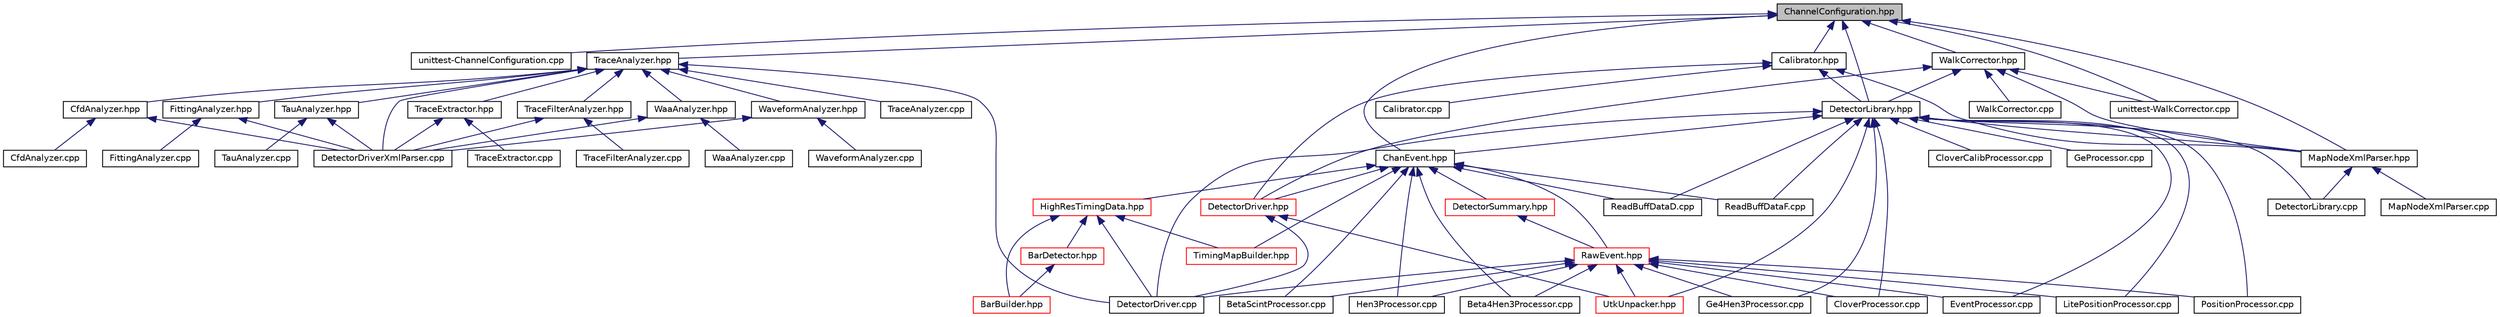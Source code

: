 digraph "ChannelConfiguration.hpp"
{
  edge [fontname="Helvetica",fontsize="10",labelfontname="Helvetica",labelfontsize="10"];
  node [fontname="Helvetica",fontsize="10",shape=record];
  Node1 [label="ChannelConfiguration.hpp",height=0.2,width=0.4,color="black", fillcolor="grey75", style="filled", fontcolor="black"];
  Node1 -> Node2 [dir="back",color="midnightblue",fontsize="10",style="solid",fontname="Helvetica"];
  Node2 [label="unittest-ChannelConfiguration.cpp",height=0.2,width=0.4,color="black", fillcolor="white", style="filled",URL="$d0/d21/unittest-_channel_configuration_8cpp.html",tooltip="Program that will test functionality of ChannelConfiguration. "];
  Node1 -> Node3 [dir="back",color="midnightblue",fontsize="10",style="solid",fontname="Helvetica"];
  Node3 [label="TraceAnalyzer.hpp",height=0.2,width=0.4,color="black", fillcolor="white", style="filled",URL="$dd/d01/_trace_analyzer_8hpp.html",tooltip="Header file for the TraceAnalyzer class. "];
  Node3 -> Node4 [dir="back",color="midnightblue",fontsize="10",style="solid",fontname="Helvetica"];
  Node4 [label="CfdAnalyzer.hpp",height=0.2,width=0.4,color="black", fillcolor="white", style="filled",URL="$dd/deb/_cfd_analyzer_8hpp.html",tooltip="Class to use Cfd on traces. "];
  Node4 -> Node5 [dir="back",color="midnightblue",fontsize="10",style="solid",fontname="Helvetica"];
  Node5 [label="CfdAnalyzer.cpp",height=0.2,width=0.4,color="black", fillcolor="white", style="filled",URL="$db/d3f/_cfd_analyzer_8cpp.html",tooltip="Uses a Digital CFD to obtain waveform phases. "];
  Node4 -> Node6 [dir="back",color="midnightblue",fontsize="10",style="solid",fontname="Helvetica"];
  Node6 [label="DetectorDriverXmlParser.cpp",height=0.2,width=0.4,color="black", fillcolor="white", style="filled",URL="$dc/d67/_detector_driver_xml_parser_8cpp.html",tooltip="Class to parse the DetectorDriver node. "];
  Node3 -> Node7 [dir="back",color="midnightblue",fontsize="10",style="solid",fontname="Helvetica"];
  Node7 [label="FittingAnalyzer.hpp",height=0.2,width=0.4,color="black", fillcolor="white", style="filled",URL="$de/dfa/_fitting_analyzer_8hpp.html",tooltip="Class to fit functions to waveforms. "];
  Node7 -> Node8 [dir="back",color="midnightblue",fontsize="10",style="solid",fontname="Helvetica"];
  Node8 [label="FittingAnalyzer.cpp",height=0.2,width=0.4,color="black", fillcolor="white", style="filled",URL="$dc/d87/_fitting_analyzer_8cpp.html",tooltip="Uses a chi^2 minimization to fit waveforms. "];
  Node7 -> Node6 [dir="back",color="midnightblue",fontsize="10",style="solid",fontname="Helvetica"];
  Node3 -> Node9 [dir="back",color="midnightblue",fontsize="10",style="solid",fontname="Helvetica"];
  Node9 [label="TauAnalyzer.hpp",height=0.2,width=0.4,color="black", fillcolor="white", style="filled",URL="$db/db7/_tau_analyzer_8hpp.html",tooltip="A trace analyzer which determines the decay time constant of traces. "];
  Node9 -> Node10 [dir="back",color="midnightblue",fontsize="10",style="solid",fontname="Helvetica"];
  Node10 [label="TauAnalyzer.cpp",height=0.2,width=0.4,color="black", fillcolor="white", style="filled",URL="$d2/dce/_tau_analyzer_8cpp.html",tooltip="Implements the determination of the decay constants for a trace. "];
  Node9 -> Node6 [dir="back",color="midnightblue",fontsize="10",style="solid",fontname="Helvetica"];
  Node3 -> Node11 [dir="back",color="midnightblue",fontsize="10",style="solid",fontname="Helvetica"];
  Node11 [label="TraceExtractor.hpp",height=0.2,width=0.4,color="black", fillcolor="white", style="filled",URL="$d7/d3f/_trace_extractor_8hpp.html",tooltip="Header file for the TraceExtractor class. "];
  Node11 -> Node12 [dir="back",color="midnightblue",fontsize="10",style="solid",fontname="Helvetica"];
  Node12 [label="TraceExtractor.cpp",height=0.2,width=0.4,color="black", fillcolor="white", style="filled",URL="$d5/de5/_trace_extractor_8cpp.html",tooltip="Extract traces for a specific type and subtype. "];
  Node11 -> Node6 [dir="back",color="midnightblue",fontsize="10",style="solid",fontname="Helvetica"];
  Node3 -> Node13 [dir="back",color="midnightblue",fontsize="10",style="solid",fontname="Helvetica"];
  Node13 [label="TraceFilterAnalyzer.hpp",height=0.2,width=0.4,color="black", fillcolor="white", style="filled",URL="$d2/d6c/_trace_filter_analyzer_8hpp.html",tooltip="Declaration of analysis class which does the filtering of traces. "];
  Node13 -> Node14 [dir="back",color="midnightblue",fontsize="10",style="solid",fontname="Helvetica"];
  Node14 [label="TraceFilterAnalyzer.cpp",height=0.2,width=0.4,color="black", fillcolor="white", style="filled",URL="$d7/d16/_trace_filter_analyzer_8cpp.html",tooltip="Implements the analysis of traces using trapezoidal filters. "];
  Node13 -> Node6 [dir="back",color="midnightblue",fontsize="10",style="solid",fontname="Helvetica"];
  Node3 -> Node15 [dir="back",color="midnightblue",fontsize="10",style="solid",fontname="Helvetica"];
  Node15 [label="WaaAnalyzer.hpp",height=0.2,width=0.4,color="black", fillcolor="white", style="filled",URL="$d8/d6a/_waa_analyzer_8hpp.html",tooltip="Class to perform Weighted Average algorithm on waveforms. "];
  Node15 -> Node16 [dir="back",color="midnightblue",fontsize="10",style="solid",fontname="Helvetica"];
  Node16 [label="WaaAnalyzer.cpp",height=0.2,width=0.4,color="black", fillcolor="white", style="filled",URL="$d0/d52/_waa_analyzer_8cpp.html",tooltip="Obtains the phase of a waveform using a weighted average algorithm. "];
  Node15 -> Node6 [dir="back",color="midnightblue",fontsize="10",style="solid",fontname="Helvetica"];
  Node3 -> Node17 [dir="back",color="midnightblue",fontsize="10",style="solid",fontname="Helvetica"];
  Node17 [label="WaveformAnalyzer.hpp",height=0.2,width=0.4,color="black", fillcolor="white", style="filled",URL="$d2/db8/_waveform_analyzer_8hpp.html",tooltip="Class to analyze traces. "];
  Node17 -> Node18 [dir="back",color="midnightblue",fontsize="10",style="solid",fontname="Helvetica"];
  Node18 [label="WaveformAnalyzer.cpp",height=0.2,width=0.4,color="black", fillcolor="white", style="filled",URL="$dc/dce/_waveform_analyzer_8cpp.html",tooltip="Preliminary waveform analysis. "];
  Node17 -> Node6 [dir="back",color="midnightblue",fontsize="10",style="solid",fontname="Helvetica"];
  Node3 -> Node19 [dir="back",color="midnightblue",fontsize="10",style="solid",fontname="Helvetica"];
  Node19 [label="TraceAnalyzer.cpp",height=0.2,width=0.4,color="black", fillcolor="white", style="filled",URL="$dd/da6/_trace_analyzer_8cpp.html",tooltip="defines the Trace class. "];
  Node3 -> Node20 [dir="back",color="midnightblue",fontsize="10",style="solid",fontname="Helvetica"];
  Node20 [label="DetectorDriver.cpp",height=0.2,width=0.4,color="black", fillcolor="white", style="filled",URL="$d4/df5/_detector_driver_8cpp.html",tooltip="Main driver for event processing. "];
  Node3 -> Node6 [dir="back",color="midnightblue",fontsize="10",style="solid",fontname="Helvetica"];
  Node1 -> Node21 [dir="back",color="midnightblue",fontsize="10",style="solid",fontname="Helvetica"];
  Node21 [label="ChanEvent.hpp",height=0.2,width=0.4,color="black", fillcolor="white", style="filled",URL="$df/dcf/_chan_event_8hpp.html",tooltip="A Class to define what a channel event is. "];
  Node21 -> Node22 [dir="back",color="midnightblue",fontsize="10",style="solid",fontname="Helvetica"];
  Node22 [label="HighResTimingData.hpp",height=0.2,width=0.4,color="red", fillcolor="white", style="filled",URL="$df/d14/_high_res_timing_data_8hpp.html",tooltip="Class to hold all of the information for high resolution timing. "];
  Node22 -> Node23 [dir="back",color="midnightblue",fontsize="10",style="solid",fontname="Helvetica"];
  Node23 [label="BarDetector.hpp",height=0.2,width=0.4,color="red", fillcolor="white", style="filled",URL="$d3/d54/_bar_detector_8hpp.html",tooltip="A class to handle bar style detectors (VANDLE, Betas, etc.) "];
  Node23 -> Node24 [dir="back",color="midnightblue",fontsize="10",style="solid",fontname="Helvetica"];
  Node24 [label="BarBuilder.hpp",height=0.2,width=0.4,color="red", fillcolor="white", style="filled",URL="$d0/d1c/_bar_builder_8hpp.html",tooltip="A class to build bar style detectors. "];
  Node22 -> Node24 [dir="back",color="midnightblue",fontsize="10",style="solid",fontname="Helvetica"];
  Node22 -> Node25 [dir="back",color="midnightblue",fontsize="10",style="solid",fontname="Helvetica"];
  Node25 [label="TimingMapBuilder.hpp",height=0.2,width=0.4,color="red", fillcolor="white", style="filled",URL="$df/d79/_timing_map_builder_8hpp.html",tooltip="Class to build timing maps. "];
  Node22 -> Node20 [dir="back",color="midnightblue",fontsize="10",style="solid",fontname="Helvetica"];
  Node21 -> Node26 [dir="back",color="midnightblue",fontsize="10",style="solid",fontname="Helvetica"];
  Node26 [label="DetectorSummary.hpp",height=0.2,width=0.4,color="red", fillcolor="white", style="filled",URL="$de/d02/_detector_summary_8hpp.html",tooltip="A class that generates summaries of detector types/subtypes/tags that are requested by the user..."];
  Node26 -> Node27 [dir="back",color="midnightblue",fontsize="10",style="solid",fontname="Helvetica"];
  Node27 [label="RawEvent.hpp",height=0.2,width=0.4,color="red", fillcolor="white", style="filled",URL="$d0/d24/_raw_event_8hpp.html",tooltip="Header file for the rawevent. "];
  Node27 -> Node28 [dir="back",color="midnightblue",fontsize="10",style="solid",fontname="Helvetica"];
  Node28 [label="UtkUnpacker.hpp",height=0.2,width=0.4,color="red", fillcolor="white", style="filled",URL="$d0/d9c/_utk_unpacker_8hpp.html"];
  Node27 -> Node20 [dir="back",color="midnightblue",fontsize="10",style="solid",fontname="Helvetica"];
  Node27 -> Node29 [dir="back",color="midnightblue",fontsize="10",style="solid",fontname="Helvetica"];
  Node29 [label="Beta4Hen3Processor.cpp",height=0.2,width=0.4,color="black", fillcolor="white", style="filled",URL="$dd/df6/_beta4_hen3_processor_8cpp.html"];
  Node27 -> Node30 [dir="back",color="midnightblue",fontsize="10",style="solid",fontname="Helvetica"];
  Node30 [label="Ge4Hen3Processor.cpp",height=0.2,width=0.4,color="black", fillcolor="white", style="filled",URL="$d7/d18/_ge4_hen3_processor_8cpp.html"];
  Node27 -> Node31 [dir="back",color="midnightblue",fontsize="10",style="solid",fontname="Helvetica"];
  Node31 [label="BetaScintProcessor.cpp",height=0.2,width=0.4,color="black", fillcolor="white", style="filled",URL="$d0/d37/_beta_scint_processor_8cpp.html"];
  Node27 -> Node32 [dir="back",color="midnightblue",fontsize="10",style="solid",fontname="Helvetica"];
  Node32 [label="CloverProcessor.cpp",height=0.2,width=0.4,color="black", fillcolor="white", style="filled",URL="$da/d91/_clover_processor_8cpp.html",tooltip="Implementation for germanium processor. "];
  Node27 -> Node33 [dir="back",color="midnightblue",fontsize="10",style="solid",fontname="Helvetica"];
  Node33 [label="EventProcessor.cpp",height=0.2,width=0.4,color="black", fillcolor="white", style="filled",URL="$d2/de4/_event_processor_8cpp.html",tooltip="Implementation of a generic event processor. "];
  Node27 -> Node34 [dir="back",color="midnightblue",fontsize="10",style="solid",fontname="Helvetica"];
  Node34 [label="Hen3Processor.cpp",height=0.2,width=0.4,color="black", fillcolor="white", style="filled",URL="$d7/d49/_hen3_processor_8cpp.html"];
  Node27 -> Node35 [dir="back",color="midnightblue",fontsize="10",style="solid",fontname="Helvetica"];
  Node35 [label="LitePositionProcessor.cpp",height=0.2,width=0.4,color="black", fillcolor="white", style="filled",URL="$d1/deb/_lite_position_processor_8cpp.html",tooltip="Handle some QDC action to determine positions in a strip detector. "];
  Node27 -> Node36 [dir="back",color="midnightblue",fontsize="10",style="solid",fontname="Helvetica"];
  Node36 [label="PositionProcessor.cpp",height=0.2,width=0.4,color="black", fillcolor="white", style="filled",URL="$dc/d4d/_position_processor_8cpp.html",tooltip="Handle some QDC action to determine positions in a strip detector. "];
  Node21 -> Node27 [dir="back",color="midnightblue",fontsize="10",style="solid",fontname="Helvetica"];
  Node21 -> Node37 [dir="back",color="midnightblue",fontsize="10",style="solid",fontname="Helvetica"];
  Node37 [label="DetectorDriver.hpp",height=0.2,width=0.4,color="red", fillcolor="white", style="filled",URL="$dd/dfe/_detector_driver_8hpp.html",tooltip="Main Driver for event processing. "];
  Node37 -> Node28 [dir="back",color="midnightblue",fontsize="10",style="solid",fontname="Helvetica"];
  Node37 -> Node20 [dir="back",color="midnightblue",fontsize="10",style="solid",fontname="Helvetica"];
  Node21 -> Node25 [dir="back",color="midnightblue",fontsize="10",style="solid",fontname="Helvetica"];
  Node21 -> Node38 [dir="back",color="midnightblue",fontsize="10",style="solid",fontname="Helvetica"];
  Node38 [label="ReadBuffDataD.cpp",height=0.2,width=0.4,color="black", fillcolor="white", style="filled",URL="$d7/d9b/_read_buff_data_d_8cpp.html",tooltip="retrieve data from raw buffer array ibuf "];
  Node21 -> Node39 [dir="back",color="midnightblue",fontsize="10",style="solid",fontname="Helvetica"];
  Node39 [label="ReadBuffDataF.cpp",height=0.2,width=0.4,color="black", fillcolor="white", style="filled",URL="$de/dbc/_read_buff_data_f_8cpp.html",tooltip="retrieve data from raw buffer array ibuf "];
  Node21 -> Node29 [dir="back",color="midnightblue",fontsize="10",style="solid",fontname="Helvetica"];
  Node21 -> Node31 [dir="back",color="midnightblue",fontsize="10",style="solid",fontname="Helvetica"];
  Node21 -> Node34 [dir="back",color="midnightblue",fontsize="10",style="solid",fontname="Helvetica"];
  Node1 -> Node40 [dir="back",color="midnightblue",fontsize="10",style="solid",fontname="Helvetica"];
  Node40 [label="Calibrator.hpp",height=0.2,width=0.4,color="black", fillcolor="white", style="filled",URL="$df/dbb/_calibrator_8hpp.html",tooltip="Class to handle energy calibrations for the channels. "];
  Node40 -> Node41 [dir="back",color="midnightblue",fontsize="10",style="solid",fontname="Helvetica"];
  Node41 [label="DetectorLibrary.hpp",height=0.2,width=0.4,color="black", fillcolor="white", style="filled",URL="$d6/d3a/_detector_library_8hpp.html",tooltip="This is an extension of the vector of the channelConfigurations that was previously used..."];
  Node41 -> Node21 [dir="back",color="midnightblue",fontsize="10",style="solid",fontname="Helvetica"];
  Node41 -> Node42 [dir="back",color="midnightblue",fontsize="10",style="solid",fontname="Helvetica"];
  Node42 [label="MapNodeXmlParser.hpp",height=0.2,width=0.4,color="black", fillcolor="white", style="filled",URL="$d8/d9e/_map_node_xml_parser_8hpp.html",tooltip="Class to parse the Map node. "];
  Node42 -> Node43 [dir="back",color="midnightblue",fontsize="10",style="solid",fontname="Helvetica"];
  Node43 [label="DetectorLibrary.cpp",height=0.2,width=0.4,color="black", fillcolor="white", style="filled",URL="$d5/d98/_detector_library_8cpp.html",tooltip="Some useful function for managing the list of channel channelConfigurations. "];
  Node42 -> Node44 [dir="back",color="midnightblue",fontsize="10",style="solid",fontname="Helvetica"];
  Node44 [label="MapNodeXmlParser.cpp",height=0.2,width=0.4,color="black", fillcolor="white", style="filled",URL="$d2/d62/_map_node_xml_parser_8cpp.html",tooltip="Class to parse the Map node in the utkscan configuration file. "];
  Node41 -> Node28 [dir="back",color="midnightblue",fontsize="10",style="solid",fontname="Helvetica"];
  Node41 -> Node20 [dir="back",color="midnightblue",fontsize="10",style="solid",fontname="Helvetica"];
  Node41 -> Node43 [dir="back",color="midnightblue",fontsize="10",style="solid",fontname="Helvetica"];
  Node41 -> Node38 [dir="back",color="midnightblue",fontsize="10",style="solid",fontname="Helvetica"];
  Node41 -> Node39 [dir="back",color="midnightblue",fontsize="10",style="solid",fontname="Helvetica"];
  Node41 -> Node30 [dir="back",color="midnightblue",fontsize="10",style="solid",fontname="Helvetica"];
  Node41 -> Node45 [dir="back",color="midnightblue",fontsize="10",style="solid",fontname="Helvetica"];
  Node45 [label="CloverCalibProcessor.cpp",height=0.2,width=0.4,color="black", fillcolor="white", style="filled",URL="$d3/d1e/_clover_calib_processor_8cpp.html"];
  Node41 -> Node32 [dir="back",color="midnightblue",fontsize="10",style="solid",fontname="Helvetica"];
  Node41 -> Node33 [dir="back",color="midnightblue",fontsize="10",style="solid",fontname="Helvetica"];
  Node41 -> Node46 [dir="back",color="midnightblue",fontsize="10",style="solid",fontname="Helvetica"];
  Node46 [label="GeProcessor.cpp",height=0.2,width=0.4,color="black", fillcolor="white", style="filled",URL="$d5/d64/_ge_processor_8cpp.html",tooltip="Implementation for germanium processor. "];
  Node41 -> Node35 [dir="back",color="midnightblue",fontsize="10",style="solid",fontname="Helvetica"];
  Node41 -> Node36 [dir="back",color="midnightblue",fontsize="10",style="solid",fontname="Helvetica"];
  Node40 -> Node37 [dir="back",color="midnightblue",fontsize="10",style="solid",fontname="Helvetica"];
  Node40 -> Node42 [dir="back",color="midnightblue",fontsize="10",style="solid",fontname="Helvetica"];
  Node40 -> Node47 [dir="back",color="midnightblue",fontsize="10",style="solid",fontname="Helvetica"];
  Node47 [label="Calibrator.cpp",height=0.2,width=0.4,color="black", fillcolor="white", style="filled",URL="$d5/d34/_calibrator_8cpp.html",tooltip="Class to handle energy calibrations for the channels. "];
  Node1 -> Node41 [dir="back",color="midnightblue",fontsize="10",style="solid",fontname="Helvetica"];
  Node1 -> Node48 [dir="back",color="midnightblue",fontsize="10",style="solid",fontname="Helvetica"];
  Node48 [label="WalkCorrector.hpp",height=0.2,width=0.4,color="black", fillcolor="white", style="filled",URL="$da/d18/_walk_corrector_8hpp.html",tooltip="A Class to handle walk corrections for channels. "];
  Node48 -> Node41 [dir="back",color="midnightblue",fontsize="10",style="solid",fontname="Helvetica"];
  Node48 -> Node37 [dir="back",color="midnightblue",fontsize="10",style="solid",fontname="Helvetica"];
  Node48 -> Node42 [dir="back",color="midnightblue",fontsize="10",style="solid",fontname="Helvetica"];
  Node48 -> Node49 [dir="back",color="midnightblue",fontsize="10",style="solid",fontname="Helvetica"];
  Node49 [label="WalkCorrector.cpp",height=0.2,width=0.4,color="black", fillcolor="white", style="filled",URL="$dc/df9/_walk_corrector_8cpp.html"];
  Node48 -> Node50 [dir="back",color="midnightblue",fontsize="10",style="solid",fontname="Helvetica"];
  Node50 [label="unittest-WalkCorrector.cpp",height=0.2,width=0.4,color="black", fillcolor="white", style="filled",URL="$d5/d6a/unittest-_walk_corrector_8cpp.html",tooltip="Program that will test functionality of the WalkCorrector. "];
  Node1 -> Node42 [dir="back",color="midnightblue",fontsize="10",style="solid",fontname="Helvetica"];
  Node1 -> Node50 [dir="back",color="midnightblue",fontsize="10",style="solid",fontname="Helvetica"];
}

